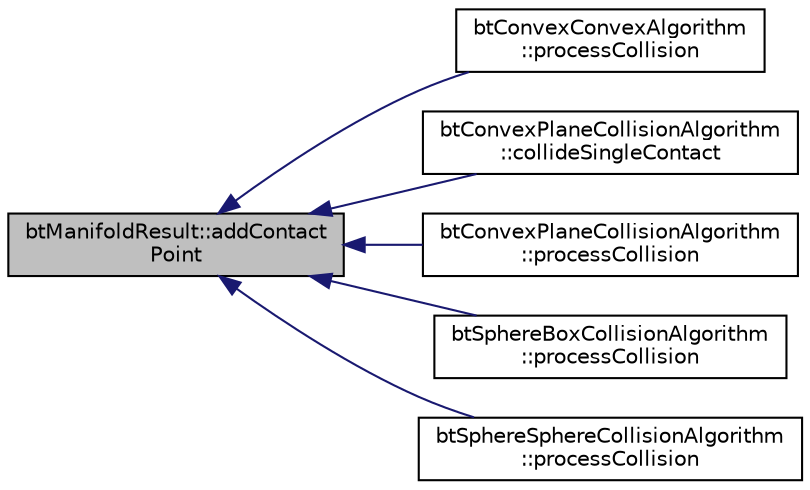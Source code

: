 digraph "btManifoldResult::addContactPoint"
{
  edge [fontname="Helvetica",fontsize="10",labelfontname="Helvetica",labelfontsize="10"];
  node [fontname="Helvetica",fontsize="10",shape=record];
  rankdir="LR";
  Node1 [label="btManifoldResult::addContact\lPoint",height=0.2,width=0.4,color="black", fillcolor="grey75", style="filled", fontcolor="black"];
  Node1 -> Node2 [dir="back",color="midnightblue",fontsize="10",style="solid",fontname="Helvetica"];
  Node2 [label="btConvexConvexAlgorithm\l::processCollision",height=0.2,width=0.4,color="black", fillcolor="white", style="filled",URL="$classbt_convex_convex_algorithm.html#ab566631355a17f7a4bcbddf9454eb9e5"];
  Node1 -> Node3 [dir="back",color="midnightblue",fontsize="10",style="solid",fontname="Helvetica"];
  Node3 [label="btConvexPlaneCollisionAlgorithm\l::collideSingleContact",height=0.2,width=0.4,color="black", fillcolor="white", style="filled",URL="$classbt_convex_plane_collision_algorithm.html#a79f8384fcdc2145be9fca0057edc8b69"];
  Node1 -> Node4 [dir="back",color="midnightblue",fontsize="10",style="solid",fontname="Helvetica"];
  Node4 [label="btConvexPlaneCollisionAlgorithm\l::processCollision",height=0.2,width=0.4,color="black", fillcolor="white", style="filled",URL="$classbt_convex_plane_collision_algorithm.html#ace95b966a346d00f7666549220f6afb8"];
  Node1 -> Node5 [dir="back",color="midnightblue",fontsize="10",style="solid",fontname="Helvetica"];
  Node5 [label="btSphereBoxCollisionAlgorithm\l::processCollision",height=0.2,width=0.4,color="black", fillcolor="white", style="filled",URL="$classbt_sphere_box_collision_algorithm.html#ab171b2afeabaaaa8a51728426643c369"];
  Node1 -> Node6 [dir="back",color="midnightblue",fontsize="10",style="solid",fontname="Helvetica"];
  Node6 [label="btSphereSphereCollisionAlgorithm\l::processCollision",height=0.2,width=0.4,color="black", fillcolor="white", style="filled",URL="$classbt_sphere_sphere_collision_algorithm.html#a7e5adac437f8c0cdb738360d5946a65d"];
}
